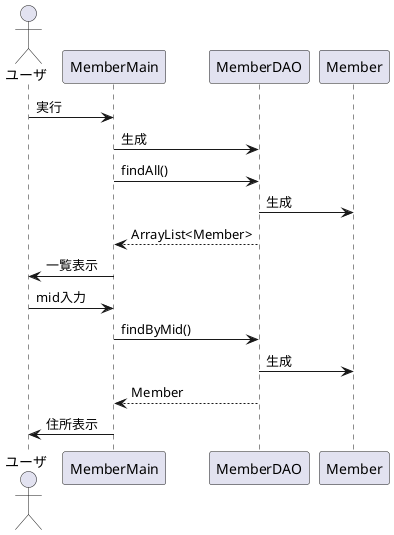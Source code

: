 @startuml
actor ユーザ
ユーザ -> MemberMain:実行
MemberMain -> MemberDAO:生成
MemberMain -> MemberDAO:findAll()
MemberDAO -> Member:生成
MemberDAO --> MemberMain:ArrayList<Member>
MemberMain -> ユーザ:一覧表示
ユーザ -> MemberMain:mid入力
MemberMain -> MemberDAO:findByMid()
MemberDAO -> Member:生成
MemberDAO --> MemberMain:Member
MemberMain -> ユーザ:住所表示
@enduml